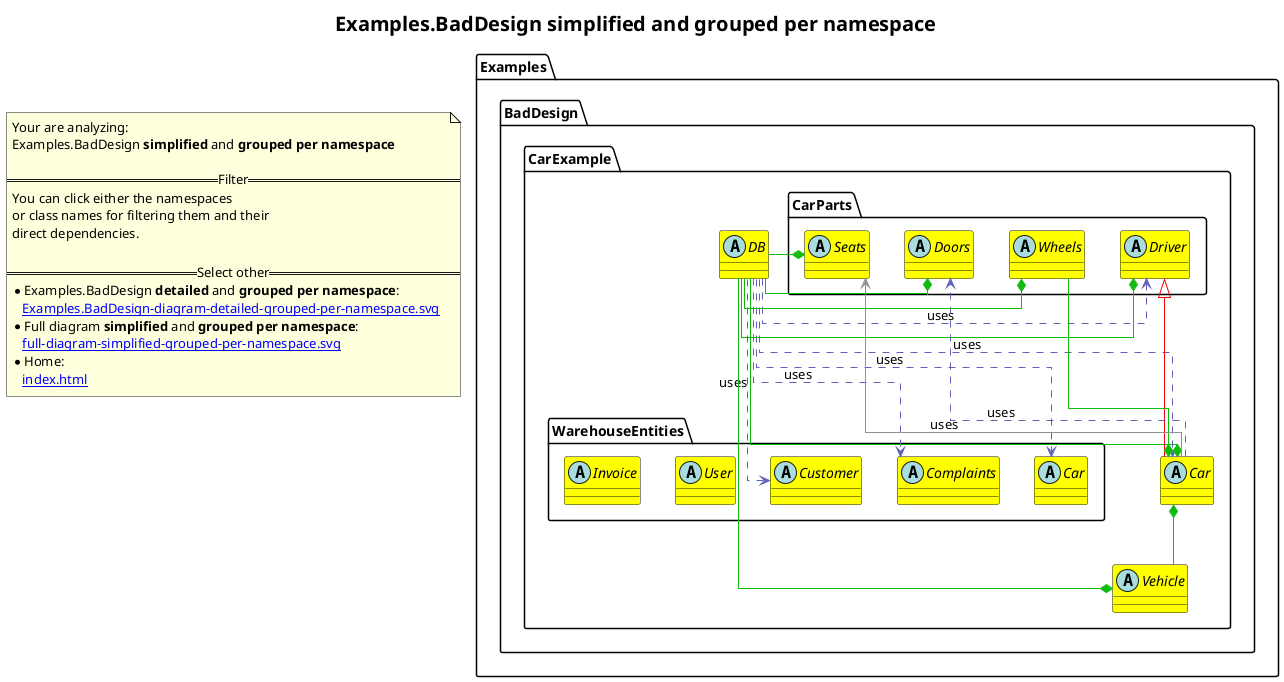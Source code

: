 @startuml
skinparam linetype ortho
title <size:20>Examples.BadDesign **simplified** and **grouped per namespace**</size>
note "Your are analyzing:\nExamples.BadDesign **simplified** and **grouped per namespace**\n\n==Filter==\nYou can click either the namespaces \nor class names for filtering them and their\ndirect dependencies.\n\n==Select other==\n* Examples.BadDesign **detailed** and **grouped per namespace**:\n   [[Examples.BadDesign-diagram-detailed-grouped-per-namespace.svg]]\n* Full diagram **simplified** and **grouped per namespace**:\n   [[full-diagram-simplified-grouped-per-namespace.svg]]\n* Home:\n   [[index.html]]" as FloatingNote
namespace Examples [[Examples-diagram-simplified-grouped-per-namespace.svg]] {
namespace Examples.BadDesign [[Examples.BadDesign-diagram-simplified-grouped-per-namespace.svg]] {
namespace Examples.BadDesign.CarExample [[Examples.BadDesign.CarExample-diagram-simplified-grouped-per-namespace.svg]] {
    abstract class Examples.BadDesign.CarExample.DB [[Examples.BadDesign.CarExample.DB-diagram-simplified-grouped-per-namespace.svg]] #yellow {
    }
    abstract class Examples.BadDesign.CarExample.Car [[Examples.BadDesign.CarExample.Car-diagram-simplified-grouped-per-namespace.svg]] #yellow {
    }
    abstract class Examples.BadDesign.CarExample.Vehicle [[Examples.BadDesign.CarExample.Vehicle-diagram-simplified-grouped-per-namespace.svg]] #yellow {
    }
'Compared namespace Examples.BadDesign.CarExample [[Examples.BadDesign.CarExample-diagram-simplified-grouped-per-namespace.svg]] { with last element of     }
' Closing all previous_sub_namespace_list namespace None because file analysis is finished.
' Closing namespace CarExample
}
' Closing namespace BadDesign
}
' Closing namespace Examples
}
namespace Examples [[Examples-diagram-simplified-grouped-per-namespace.svg]] {
namespace Examples.BadDesign [[Examples.BadDesign-diagram-simplified-grouped-per-namespace.svg]] {
namespace Examples.BadDesign.CarExample [[Examples.BadDesign.CarExample-diagram-simplified-grouped-per-namespace.svg]] {
namespace Examples.BadDesign.CarExample.CarParts [[Examples.BadDesign.CarExample.CarParts-diagram-simplified-grouped-per-namespace.svg]] {
      abstract class Examples.BadDesign.CarExample.CarParts.Driver [[Examples.BadDesign.CarExample.CarParts.Driver-diagram-simplified-grouped-per-namespace.svg]] #yellow {
      }
      abstract class Examples.BadDesign.CarExample.CarParts.Wheels [[Examples.BadDesign.CarExample.CarParts.Wheels-diagram-simplified-grouped-per-namespace.svg]] #yellow {
      }
      abstract class Examples.BadDesign.CarExample.CarParts.Doors [[Examples.BadDesign.CarExample.CarParts.Doors-diagram-simplified-grouped-per-namespace.svg]] #yellow {
      }
      abstract class Examples.BadDesign.CarExample.CarParts.Seats [[Examples.BadDesign.CarExample.CarParts.Seats-diagram-simplified-grouped-per-namespace.svg]] #yellow {
      }
'Compared namespace Examples.BadDesign.CarExample.CarParts [[Examples.BadDesign.CarExample.CarParts-diagram-simplified-grouped-per-namespace.svg]] { with last element of       }
' Closing all previous_sub_namespace_list namespace None because file analysis is finished.
' Closing namespace CarParts
}
' Closing namespace CarExample
}
' Closing namespace BadDesign
}
' Closing namespace Examples
}
namespace Examples [[Examples-diagram-simplified-grouped-per-namespace.svg]] {
namespace Examples.BadDesign [[Examples.BadDesign-diagram-simplified-grouped-per-namespace.svg]] {
namespace Examples.BadDesign.CarExample [[Examples.BadDesign.CarExample-diagram-simplified-grouped-per-namespace.svg]] {
namespace Examples.BadDesign.CarExample.WarehouseEntities [[Examples.BadDesign.CarExample.WarehouseEntities-diagram-simplified-grouped-per-namespace.svg]] {
      abstract class Examples.BadDesign.CarExample.WarehouseEntities.Car [[Examples.BadDesign.CarExample.WarehouseEntities.Car-diagram-simplified-grouped-per-namespace.svg]] #yellow {
      }
      abstract class Examples.BadDesign.CarExample.WarehouseEntities.Complaints [[Examples.BadDesign.CarExample.WarehouseEntities.Complaints-diagram-simplified-grouped-per-namespace.svg]] #yellow {
      }
      abstract class Examples.BadDesign.CarExample.WarehouseEntities.Customer [[Examples.BadDesign.CarExample.WarehouseEntities.Customer-diagram-simplified-grouped-per-namespace.svg]] #yellow {
      }
      abstract class Examples.BadDesign.CarExample.WarehouseEntities.User [[Examples.BadDesign.CarExample.WarehouseEntities.User-diagram-simplified-grouped-per-namespace.svg]] #yellow {
      }
      abstract class Examples.BadDesign.CarExample.WarehouseEntities.Invoice [[Examples.BadDesign.CarExample.WarehouseEntities.Invoice-diagram-simplified-grouped-per-namespace.svg]] #yellow {
      }
'Compared namespace Examples.BadDesign.CarExample.WarehouseEntities [[Examples.BadDesign.CarExample.WarehouseEntities-diagram-simplified-grouped-per-namespace.svg]] { with last element of       }
' Closing all previous_sub_namespace_list namespace None because file analysis is finished.
' Closing namespace WarehouseEntities
}
' Closing namespace CarExample
}
' Closing namespace BadDesign
}
' Closing namespace Examples
}
 ' *************************************** 
 ' *************************************** 
 ' *************************************** 
' Class relations extracted from namespace:
' Examples.BadDesign.CarExample
Examples.BadDesign.CarExample.DB .[#6060BB].> Examples.BadDesign.CarExample.WarehouseEntities.Car  : uses 
Examples.BadDesign.CarExample.DB .[#6060BB].> Examples.BadDesign.CarExample.WarehouseEntities.Complaints  : uses 
Examples.BadDesign.CarExample.DB .[#6060BB].> Examples.BadDesign.CarExample.WarehouseEntities.Customer  : uses 
Examples.BadDesign.CarExample.DB .[#6060BB].> Examples.BadDesign.CarExample.CarParts.Driver  : uses 
Examples.BadDesign.CarExample.DB .[#6060BB].> Examples.BadDesign.CarExample.Car  : uses 
Examples.BadDesign.CarExample.CarParts.Driver <|-[#red]- Examples.BadDesign.CarExample.Car
Examples.BadDesign.CarExample.Car *-[#10BB10]- Examples.BadDesign.CarExample.CarParts.Wheels 
Examples.BadDesign.CarExample.Car *-[#10BB10]- Examples.BadDesign.CarExample.Vehicle 
Examples.BadDesign.CarExample.Car *-[#10BB10]- Examples.BadDesign.CarExample.DB 
Examples.BadDesign.CarExample.Car .[#6060BB].> Examples.BadDesign.CarExample.CarParts.Doors  : uses 
Examples.BadDesign.CarExample.Car -[#909090]-> Examples.BadDesign.CarExample.CarParts.Seats  : uses 
Examples.BadDesign.CarExample.Vehicle *-[#10BB10]- Examples.BadDesign.CarExample.DB 
' Class relations extracted from namespace:
' Examples.BadDesign.CarExample.CarParts
Examples.BadDesign.CarExample.CarParts.Driver *-[#10BB10]- Examples.BadDesign.CarExample.DB 
Examples.BadDesign.CarExample.CarParts.Wheels *-[#10BB10]- Examples.BadDesign.CarExample.DB 
Examples.BadDesign.CarExample.CarParts.Doors *-[#10BB10]- Examples.BadDesign.CarExample.DB 
Examples.BadDesign.CarExample.CarParts.Seats *-[#10BB10]- Examples.BadDesign.CarExample.DB 
' Class relations extracted from namespace:
' Examples.BadDesign.CarExample.WarehouseEntities
@enduml